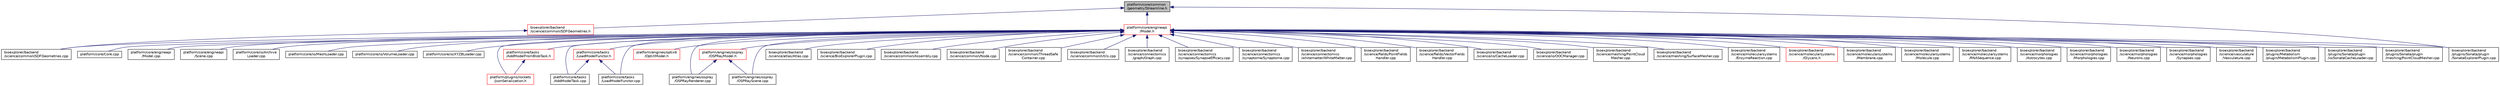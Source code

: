 digraph "platform/core/common/geometry/Streamline.h"
{
 // LATEX_PDF_SIZE
  edge [fontname="Helvetica",fontsize="10",labelfontname="Helvetica",labelfontsize="10"];
  node [fontname="Helvetica",fontsize="10",shape=record];
  Node1 [label="platform/core/common\l/geometry/Streamline.h",height=0.2,width=0.4,color="black", fillcolor="grey75", style="filled", fontcolor="black",tooltip=" "];
  Node1 -> Node2 [dir="back",color="midnightblue",fontsize="10",style="solid",fontname="Helvetica"];
  Node2 [label="platform/core/engineapi\l/Model.h",height=0.2,width=0.4,color="red", fillcolor="white", style="filled",URL="$d3/d5a/Model_8h.html",tooltip=" "];
  Node2 -> Node3 [dir="back",color="midnightblue",fontsize="10",style="solid",fontname="Helvetica"];
  Node3 [label="platform/core/Core.cpp",height=0.2,width=0.4,color="black", fillcolor="white", style="filled",URL="$d6/d27/Core_8cpp.html",tooltip=" "];
  Node2 -> Node4 [dir="back",color="midnightblue",fontsize="10",style="solid",fontname="Helvetica"];
  Node4 [label="platform/core/engineapi\l/Model.cpp",height=0.2,width=0.4,color="black", fillcolor="white", style="filled",URL="$dd/d2e/Model_8cpp.html",tooltip=" "];
  Node2 -> Node5 [dir="back",color="midnightblue",fontsize="10",style="solid",fontname="Helvetica"];
  Node5 [label="platform/core/engineapi\l/Scene.cpp",height=0.2,width=0.4,color="black", fillcolor="white", style="filled",URL="$de/d15/Scene_8cpp.html",tooltip=" "];
  Node2 -> Node6 [dir="back",color="midnightblue",fontsize="10",style="solid",fontname="Helvetica"];
  Node6 [label="platform/core/io/Archive\lLoader.cpp",height=0.2,width=0.4,color="black", fillcolor="white", style="filled",URL="$d6/da5/ArchiveLoader_8cpp.html",tooltip=" "];
  Node2 -> Node7 [dir="back",color="midnightblue",fontsize="10",style="solid",fontname="Helvetica"];
  Node7 [label="platform/core/io/MeshLoader.cpp",height=0.2,width=0.4,color="black", fillcolor="white", style="filled",URL="$d2/d87/MeshLoader_8cpp.html",tooltip=" "];
  Node2 -> Node8 [dir="back",color="midnightblue",fontsize="10",style="solid",fontname="Helvetica"];
  Node8 [label="platform/core/io/VolumeLoader.cpp",height=0.2,width=0.4,color="black", fillcolor="white", style="filled",URL="$dd/daa/VolumeLoader_8cpp.html",tooltip=" "];
  Node2 -> Node9 [dir="back",color="midnightblue",fontsize="10",style="solid",fontname="Helvetica"];
  Node9 [label="platform/core/io/XYZBLoader.cpp",height=0.2,width=0.4,color="black", fillcolor="white", style="filled",URL="$d7/d8e/XYZBLoader_8cpp.html",tooltip=" "];
  Node2 -> Node10 [dir="back",color="midnightblue",fontsize="10",style="solid",fontname="Helvetica"];
  Node10 [label="platform/core/tasks\l/AddModelFromBlobTask.h",height=0.2,width=0.4,color="red", fillcolor="white", style="filled",URL="$dc/d14/AddModelFromBlobTask_8h.html",tooltip=" "];
  Node10 -> Node14 [dir="back",color="midnightblue",fontsize="10",style="solid",fontname="Helvetica"];
  Node14 [label="platform/plugins/rockets\l/jsonSerialization.h",height=0.2,width=0.4,color="red", fillcolor="white", style="filled",URL="$d4/d2c/jsonSerialization_8h.html",tooltip=" "];
  Node2 -> Node16 [dir="back",color="midnightblue",fontsize="10",style="solid",fontname="Helvetica"];
  Node16 [label="platform/core/tasks\l/AddModelTask.cpp",height=0.2,width=0.4,color="black", fillcolor="white", style="filled",URL="$dd/dd0/AddModelTask_8cpp.html",tooltip=" "];
  Node2 -> Node17 [dir="back",color="midnightblue",fontsize="10",style="solid",fontname="Helvetica"];
  Node17 [label="platform/core/tasks\l/LoadModelFunctor.cpp",height=0.2,width=0.4,color="black", fillcolor="white", style="filled",URL="$dd/d96/LoadModelFunctor_8cpp.html",tooltip=" "];
  Node2 -> Node18 [dir="back",color="midnightblue",fontsize="10",style="solid",fontname="Helvetica"];
  Node18 [label="platform/core/tasks\l/LoadModelFunctor.h",height=0.2,width=0.4,color="red", fillcolor="white", style="filled",URL="$d8/d5c/LoadModelFunctor_8h.html",tooltip=" "];
  Node18 -> Node16 [dir="back",color="midnightblue",fontsize="10",style="solid",fontname="Helvetica"];
  Node18 -> Node17 [dir="back",color="midnightblue",fontsize="10",style="solid",fontname="Helvetica"];
  Node2 -> Node19 [dir="back",color="midnightblue",fontsize="10",style="solid",fontname="Helvetica"];
  Node19 [label="platform/engines/optix6\l/OptiXModel.h",height=0.2,width=0.4,color="red", fillcolor="white", style="filled",URL="$de/df9/OptiXModel_8h.html",tooltip=" "];
  Node2 -> Node25 [dir="back",color="midnightblue",fontsize="10",style="solid",fontname="Helvetica"];
  Node25 [label="platform/engines/ospray\l/OSPRayModel.h",height=0.2,width=0.4,color="red", fillcolor="white", style="filled",URL="$df/d2f/OSPRayModel_8h.html",tooltip=" "];
  Node25 -> Node27 [dir="back",color="midnightblue",fontsize="10",style="solid",fontname="Helvetica"];
  Node27 [label="platform/engines/ospray\l/OSPRayRenderer.cpp",height=0.2,width=0.4,color="black", fillcolor="white", style="filled",URL="$d4/dec/OSPRayRenderer_8cpp.html",tooltip=" "];
  Node25 -> Node28 [dir="back",color="midnightblue",fontsize="10",style="solid",fontname="Helvetica"];
  Node28 [label="platform/engines/ospray\l/OSPRayScene.cpp",height=0.2,width=0.4,color="black", fillcolor="white", style="filled",URL="$d5/dde/OSPRayScene_8cpp.html",tooltip=" "];
  Node2 -> Node27 [dir="back",color="midnightblue",fontsize="10",style="solid",fontname="Helvetica"];
  Node2 -> Node28 [dir="back",color="midnightblue",fontsize="10",style="solid",fontname="Helvetica"];
  Node2 -> Node14 [dir="back",color="midnightblue",fontsize="10",style="solid",fontname="Helvetica"];
  Node2 -> Node29 [dir="back",color="midnightblue",fontsize="10",style="solid",fontname="Helvetica"];
  Node29 [label="bioexplorer/backend\l/science/atlas/Atlas.cpp",height=0.2,width=0.4,color="black", fillcolor="white", style="filled",URL="$d3/db5/Atlas_8cpp.html",tooltip=" "];
  Node2 -> Node30 [dir="back",color="midnightblue",fontsize="10",style="solid",fontname="Helvetica"];
  Node30 [label="bioexplorer/backend\l/science/BioExplorerPlugin.cpp",height=0.2,width=0.4,color="black", fillcolor="white", style="filled",URL="$d2/d19/BioExplorerPlugin_8cpp.html",tooltip=" "];
  Node2 -> Node31 [dir="back",color="midnightblue",fontsize="10",style="solid",fontname="Helvetica"];
  Node31 [label="bioexplorer/backend\l/science/common/Assembly.cpp",height=0.2,width=0.4,color="black", fillcolor="white", style="filled",URL="$df/d5c/Assembly_8cpp.html",tooltip=" "];
  Node2 -> Node32 [dir="back",color="midnightblue",fontsize="10",style="solid",fontname="Helvetica"];
  Node32 [label="bioexplorer/backend\l/science/common/Node.cpp",height=0.2,width=0.4,color="black", fillcolor="white", style="filled",URL="$dc/d73/Node_8cpp.html",tooltip=" "];
  Node2 -> Node33 [dir="back",color="midnightblue",fontsize="10",style="solid",fontname="Helvetica"];
  Node33 [label="bioexplorer/backend\l/science/common/SDFGeometries.cpp",height=0.2,width=0.4,color="black", fillcolor="white", style="filled",URL="$d1/dbf/bioexplorer_2backend_2science_2common_2SDFGeometries_8cpp.html",tooltip=" "];
  Node2 -> Node34 [dir="back",color="midnightblue",fontsize="10",style="solid",fontname="Helvetica"];
  Node34 [label="bioexplorer/backend\l/science/common/ThreadSafe\lContainer.cpp",height=0.2,width=0.4,color="black", fillcolor="white", style="filled",URL="$d2/d48/ThreadSafeContainer_8cpp.html",tooltip=" "];
  Node2 -> Node35 [dir="back",color="midnightblue",fontsize="10",style="solid",fontname="Helvetica"];
  Node35 [label="bioexplorer/backend\l/science/common/Utils.cpp",height=0.2,width=0.4,color="black", fillcolor="white", style="filled",URL="$de/d1e/bioexplorer_2backend_2science_2common_2Utils_8cpp.html",tooltip=" "];
  Node2 -> Node36 [dir="back",color="midnightblue",fontsize="10",style="solid",fontname="Helvetica"];
  Node36 [label="bioexplorer/backend\l/science/connectomics\l/graph/Graph.cpp",height=0.2,width=0.4,color="black", fillcolor="white", style="filled",URL="$dd/dea/Graph_8cpp.html",tooltip=" "];
  Node2 -> Node37 [dir="back",color="midnightblue",fontsize="10",style="solid",fontname="Helvetica"];
  Node37 [label="bioexplorer/backend\l/science/connectomics\l/synapses/SynapseEfficacy.cpp",height=0.2,width=0.4,color="black", fillcolor="white", style="filled",URL="$d7/d27/SynapseEfficacy_8cpp.html",tooltip=" "];
  Node2 -> Node38 [dir="back",color="midnightblue",fontsize="10",style="solid",fontname="Helvetica"];
  Node38 [label="bioexplorer/backend\l/science/connectomics\l/synaptome/Synaptome.cpp",height=0.2,width=0.4,color="black", fillcolor="white", style="filled",URL="$d3/d14/Synaptome_8cpp.html",tooltip=" "];
  Node2 -> Node39 [dir="back",color="midnightblue",fontsize="10",style="solid",fontname="Helvetica"];
  Node39 [label="bioexplorer/backend\l/science/connectomics\l/whitematter/WhiteMatter.cpp",height=0.2,width=0.4,color="black", fillcolor="white", style="filled",URL="$db/d99/WhiteMatter_8cpp.html",tooltip=" "];
  Node2 -> Node40 [dir="back",color="midnightblue",fontsize="10",style="solid",fontname="Helvetica"];
  Node40 [label="bioexplorer/backend\l/science/fields/PointFields\lHandler.cpp",height=0.2,width=0.4,color="black", fillcolor="white", style="filled",URL="$d5/d19/PointFieldsHandler_8cpp.html",tooltip=" "];
  Node2 -> Node41 [dir="back",color="midnightblue",fontsize="10",style="solid",fontname="Helvetica"];
  Node41 [label="bioexplorer/backend\l/science/fields/VectorFields\lHandler.cpp",height=0.2,width=0.4,color="black", fillcolor="white", style="filled",URL="$df/d11/VectorFieldsHandler_8cpp.html",tooltip=" "];
  Node2 -> Node42 [dir="back",color="midnightblue",fontsize="10",style="solid",fontname="Helvetica"];
  Node42 [label="bioexplorer/backend\l/science/io/CacheLoader.cpp",height=0.2,width=0.4,color="black", fillcolor="white", style="filled",URL="$d5/dec/CacheLoader_8cpp.html",tooltip=" "];
  Node2 -> Node43 [dir="back",color="midnightblue",fontsize="10",style="solid",fontname="Helvetica"];
  Node43 [label="bioexplorer/backend\l/science/io/OOCManager.cpp",height=0.2,width=0.4,color="black", fillcolor="white", style="filled",URL="$de/d91/OOCManager_8cpp.html",tooltip=" "];
  Node2 -> Node44 [dir="back",color="midnightblue",fontsize="10",style="solid",fontname="Helvetica"];
  Node44 [label="bioexplorer/backend\l/science/meshing/PointCloud\lMesher.cpp",height=0.2,width=0.4,color="black", fillcolor="white", style="filled",URL="$dc/ddb/science_2meshing_2PointCloudMesher_8cpp.html",tooltip=" "];
  Node2 -> Node45 [dir="back",color="midnightblue",fontsize="10",style="solid",fontname="Helvetica"];
  Node45 [label="bioexplorer/backend\l/science/meshing/SurfaceMesher.cpp",height=0.2,width=0.4,color="black", fillcolor="white", style="filled",URL="$d8/de3/SurfaceMesher_8cpp.html",tooltip=" "];
  Node2 -> Node46 [dir="back",color="midnightblue",fontsize="10",style="solid",fontname="Helvetica"];
  Node46 [label="bioexplorer/backend\l/science/molecularsystems\l/EnzymeReaction.cpp",height=0.2,width=0.4,color="black", fillcolor="white", style="filled",URL="$db/dd8/EnzymeReaction_8cpp.html",tooltip=" "];
  Node2 -> Node47 [dir="back",color="midnightblue",fontsize="10",style="solid",fontname="Helvetica"];
  Node47 [label="bioexplorer/backend\l/science/molecularsystems\l/Glycans.h",height=0.2,width=0.4,color="red", fillcolor="white", style="filled",URL="$df/de2/Glycans_8h.html",tooltip=" "];
  Node2 -> Node50 [dir="back",color="midnightblue",fontsize="10",style="solid",fontname="Helvetica"];
  Node50 [label="bioexplorer/backend\l/science/molecularsystems\l/Membrane.cpp",height=0.2,width=0.4,color="black", fillcolor="white", style="filled",URL="$d9/d00/Membrane_8cpp.html",tooltip=" "];
  Node2 -> Node51 [dir="back",color="midnightblue",fontsize="10",style="solid",fontname="Helvetica"];
  Node51 [label="bioexplorer/backend\l/science/molecularsystems\l/Molecule.cpp",height=0.2,width=0.4,color="black", fillcolor="white", style="filled",URL="$dc/db1/Molecule_8cpp.html",tooltip=" "];
  Node2 -> Node52 [dir="back",color="midnightblue",fontsize="10",style="solid",fontname="Helvetica"];
  Node52 [label="bioexplorer/backend\l/science/molecularsystems\l/RNASequence.cpp",height=0.2,width=0.4,color="black", fillcolor="white", style="filled",URL="$da/d80/RNASequence_8cpp.html",tooltip=" "];
  Node2 -> Node53 [dir="back",color="midnightblue",fontsize="10",style="solid",fontname="Helvetica"];
  Node53 [label="bioexplorer/backend\l/science/morphologies\l/Astrocytes.cpp",height=0.2,width=0.4,color="black", fillcolor="white", style="filled",URL="$da/db7/Astrocytes_8cpp.html",tooltip=" "];
  Node2 -> Node54 [dir="back",color="midnightblue",fontsize="10",style="solid",fontname="Helvetica"];
  Node54 [label="bioexplorer/backend\l/science/morphologies\l/Morphologies.cpp",height=0.2,width=0.4,color="black", fillcolor="white", style="filled",URL="$db/d60/Morphologies_8cpp.html",tooltip=" "];
  Node2 -> Node55 [dir="back",color="midnightblue",fontsize="10",style="solid",fontname="Helvetica"];
  Node55 [label="bioexplorer/backend\l/science/morphologies\l/Neurons.cpp",height=0.2,width=0.4,color="black", fillcolor="white", style="filled",URL="$dc/d88/Neurons_8cpp.html",tooltip=" "];
  Node2 -> Node56 [dir="back",color="midnightblue",fontsize="10",style="solid",fontname="Helvetica"];
  Node56 [label="bioexplorer/backend\l/science/morphologies\l/Synapses.cpp",height=0.2,width=0.4,color="black", fillcolor="white", style="filled",URL="$df/db9/Synapses_8cpp.html",tooltip=" "];
  Node2 -> Node57 [dir="back",color="midnightblue",fontsize="10",style="solid",fontname="Helvetica"];
  Node57 [label="bioexplorer/backend\l/science/vasculature\l/Vasculature.cpp",height=0.2,width=0.4,color="black", fillcolor="white", style="filled",URL="$d2/df8/Vasculature_8cpp.html",tooltip=" "];
  Node2 -> Node58 [dir="back",color="midnightblue",fontsize="10",style="solid",fontname="Helvetica"];
  Node58 [label="bioexplorer/backend\l/plugins/Metabolism\l/plugin/MetabolismPlugin.cpp",height=0.2,width=0.4,color="black", fillcolor="white", style="filled",URL="$df/d71/MetabolismPlugin_8cpp.html",tooltip=" "];
  Node2 -> Node59 [dir="back",color="midnightblue",fontsize="10",style="solid",fontname="Helvetica"];
  Node59 [label="bioexplorer/backend\l/plugins/Sonata/plugin\l/io/SonataCacheLoader.cpp",height=0.2,width=0.4,color="black", fillcolor="white", style="filled",URL="$dc/dca/SonataCacheLoader_8cpp.html",tooltip=" "];
  Node2 -> Node60 [dir="back",color="midnightblue",fontsize="10",style="solid",fontname="Helvetica"];
  Node60 [label="bioexplorer/backend\l/plugins/Sonata/plugin\l/meshing/PointCloudMesher.cpp",height=0.2,width=0.4,color="black", fillcolor="white", style="filled",URL="$d4/d32/plugins_2Sonata_2plugin_2meshing_2PointCloudMesher_8cpp.html",tooltip=" "];
  Node2 -> Node66 [dir="back",color="midnightblue",fontsize="10",style="solid",fontname="Helvetica"];
  Node66 [label="bioexplorer/backend\l/plugins/Sonata/plugin\l/SonataExplorerPlugin.cpp",height=0.2,width=0.4,color="black", fillcolor="white", style="filled",URL="$d4/d2c/SonataExplorerPlugin_8cpp.html",tooltip=" "];
  Node1 -> Node84 [dir="back",color="midnightblue",fontsize="10",style="solid",fontname="Helvetica"];
  Node84 [label="bioexplorer/backend\l/science/common/SDFGeometries.h",height=0.2,width=0.4,color="red", fillcolor="white", style="filled",URL="$d4/d68/bioexplorer_2backend_2science_2common_2SDFGeometries_8h.html",tooltip=" "];
  Node84 -> Node33 [dir="back",color="midnightblue",fontsize="10",style="solid",fontname="Helvetica"];
  Node1 -> Node66 [dir="back",color="midnightblue",fontsize="10",style="solid",fontname="Helvetica"];
}
